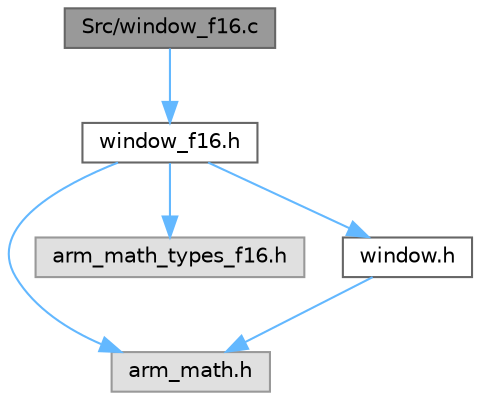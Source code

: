 digraph "Src/window_f16.c"
{
 // LATEX_PDF_SIZE
  bgcolor="transparent";
  edge [fontname=Helvetica,fontsize=10,labelfontname=Helvetica,labelfontsize=10];
  node [fontname=Helvetica,fontsize=10,shape=box,height=0.2,width=0.4];
  Node1 [id="Node000001",label="Src/window_f16.c",height=0.2,width=0.4,color="gray40", fillcolor="grey60", style="filled", fontcolor="black",tooltip="Window functions generation."];
  Node1 -> Node2 [id="edge1_Node000001_Node000002",color="steelblue1",style="solid",tooltip=" "];
  Node2 [id="Node000002",label="window_f16.h",height=0.2,width=0.4,color="grey40", fillcolor="white", style="filled",URL="$window__f16_8h.html",tooltip="Header for window_f16.c module."];
  Node2 -> Node3 [id="edge2_Node000002_Node000003",color="steelblue1",style="solid",tooltip=" "];
  Node3 [id="Node000003",label="arm_math.h",height=0.2,width=0.4,color="grey60", fillcolor="#E0E0E0", style="filled",tooltip=" "];
  Node2 -> Node4 [id="edge3_Node000002_Node000004",color="steelblue1",style="solid",tooltip=" "];
  Node4 [id="Node000004",label="arm_math_types_f16.h",height=0.2,width=0.4,color="grey60", fillcolor="#E0E0E0", style="filled",tooltip=" "];
  Node2 -> Node5 [id="edge4_Node000002_Node000005",color="steelblue1",style="solid",tooltip=" "];
  Node5 [id="Node000005",label="window.h",height=0.2,width=0.4,color="grey40", fillcolor="white", style="filled",URL="$window_8h.html",tooltip="Header for window.c module."];
  Node5 -> Node3 [id="edge5_Node000005_Node000003",color="steelblue1",style="solid",tooltip=" "];
}
